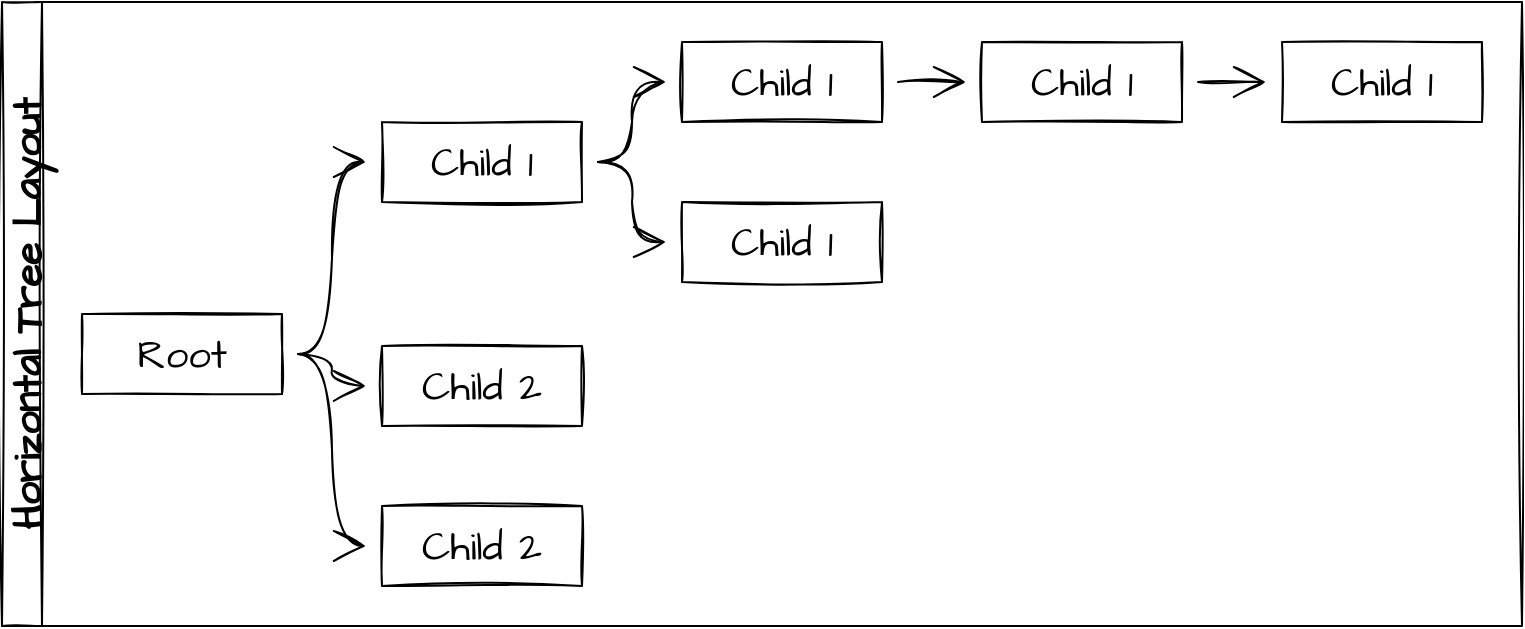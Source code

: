 <mxfile version="16.1.0" type="github">
  <diagram id="1puwQ60PruqutXqBWKcp" name="Page-1">
    <mxGraphModel dx="2046" dy="632" grid="0" gridSize="10" guides="1" tooltips="1" connect="1" arrows="1" fold="1" page="0" pageScale="1" pageWidth="827" pageHeight="1169" math="0" shadow="0">
      <root>
        <mxCell id="0" />
        <mxCell id="1" parent="0" />
        <mxCell id="jY6PQ6vpI0LhDQbDMkJX-2" value="Horizontal Tree Layout" style="swimlane;startSize=20;horizontal=0;childLayout=treeLayout;horizontalTree=1;resizable=0;containerType=tree;sketch=1;hachureGap=4;fontFamily=Architects Daughter;fontSource=https%3A%2F%2Ffonts.googleapis.com%2Fcss%3Ffamily%3DArchitects%2BDaughter;fontSize=20;" parent="1" vertex="1">
          <mxGeometry x="-421" y="141" width="760" height="312" as="geometry" />
        </mxCell>
        <mxCell id="jY6PQ6vpI0LhDQbDMkJX-3" value="Root" style="whiteSpace=wrap;html=1;sketch=1;hachureGap=4;fontFamily=Architects Daughter;fontSource=https%3A%2F%2Ffonts.googleapis.com%2Fcss%3Ffamily%3DArchitects%2BDaughter;fontSize=20;" parent="jY6PQ6vpI0LhDQbDMkJX-2" vertex="1">
          <mxGeometry x="40" y="156" width="100" height="40" as="geometry" />
        </mxCell>
        <mxCell id="jY6PQ6vpI0LhDQbDMkJX-4" value="Child 1" style="whiteSpace=wrap;html=1;sketch=1;hachureGap=4;fontFamily=Architects Daughter;fontSource=https%3A%2F%2Ffonts.googleapis.com%2Fcss%3Ffamily%3DArchitects%2BDaughter;fontSize=20;" parent="jY6PQ6vpI0LhDQbDMkJX-2" vertex="1">
          <mxGeometry x="190" y="60" width="100" height="40" as="geometry" />
        </mxCell>
        <mxCell id="jY6PQ6vpI0LhDQbDMkJX-5" value="" style="edgeStyle=elbowEdgeStyle;elbow=horizontal;html=1;rounded=0;sketch=1;hachureGap=4;fontFamily=Architects Daughter;fontSource=https%3A%2F%2Ffonts.googleapis.com%2Fcss%3Ffamily%3DArchitects%2BDaughter;fontSize=16;endArrow=open;startSize=14;endSize=14;sourcePerimeterSpacing=8;targetPerimeterSpacing=8;curved=1;" parent="jY6PQ6vpI0LhDQbDMkJX-2" source="jY6PQ6vpI0LhDQbDMkJX-3" target="jY6PQ6vpI0LhDQbDMkJX-4" edge="1">
          <mxGeometry relative="1" as="geometry" />
        </mxCell>
        <mxCell id="jY6PQ6vpI0LhDQbDMkJX-6" value="Child 2" style="whiteSpace=wrap;html=1;sketch=1;hachureGap=4;fontFamily=Architects Daughter;fontSource=https%3A%2F%2Ffonts.googleapis.com%2Fcss%3Ffamily%3DArchitects%2BDaughter;fontSize=20;" parent="jY6PQ6vpI0LhDQbDMkJX-2" vertex="1">
          <mxGeometry x="190" y="172" width="100" height="40" as="geometry" />
        </mxCell>
        <mxCell id="jY6PQ6vpI0LhDQbDMkJX-7" value="" style="edgeStyle=elbowEdgeStyle;elbow=horizontal;html=1;rounded=0;sketch=1;hachureGap=4;fontFamily=Architects Daughter;fontSource=https%3A%2F%2Ffonts.googleapis.com%2Fcss%3Ffamily%3DArchitects%2BDaughter;fontSize=16;endArrow=open;startSize=14;endSize=14;sourcePerimeterSpacing=8;targetPerimeterSpacing=8;curved=1;" parent="jY6PQ6vpI0LhDQbDMkJX-2" source="jY6PQ6vpI0LhDQbDMkJX-3" target="jY6PQ6vpI0LhDQbDMkJX-6" edge="1">
          <mxGeometry relative="1" as="geometry" />
        </mxCell>
        <mxCell id="jY6PQ6vpI0LhDQbDMkJX-8" value="" style="edgeStyle=elbowEdgeStyle;elbow=horizontal;html=1;rounded=0;sketch=1;hachureGap=4;fontFamily=Architects Daughter;fontSource=https%3A%2F%2Ffonts.googleapis.com%2Fcss%3Ffamily%3DArchitects%2BDaughter;fontSize=16;endArrow=open;startSize=14;endSize=14;sourcePerimeterSpacing=8;targetPerimeterSpacing=8;curved=1;" parent="jY6PQ6vpI0LhDQbDMkJX-2" source="jY6PQ6vpI0LhDQbDMkJX-4" target="jY6PQ6vpI0LhDQbDMkJX-9" edge="1">
          <mxGeometry relative="1" as="geometry">
            <mxPoint x="-273" y="85" as="sourcePoint" />
          </mxGeometry>
        </mxCell>
        <mxCell id="jY6PQ6vpI0LhDQbDMkJX-9" value="Child 1" style="whiteSpace=wrap;html=1;sketch=1;hachureGap=4;fontFamily=Architects Daughter;fontSource=https%3A%2F%2Ffonts.googleapis.com%2Fcss%3Ffamily%3DArchitects%2BDaughter;fontSize=20;" parent="jY6PQ6vpI0LhDQbDMkJX-2" vertex="1">
          <mxGeometry x="340" y="20" width="100" height="40" as="geometry" />
        </mxCell>
        <mxCell id="jY6PQ6vpI0LhDQbDMkJX-10" value="" style="edgeStyle=elbowEdgeStyle;elbow=horizontal;html=1;rounded=0;sketch=1;hachureGap=4;fontFamily=Architects Daughter;fontSource=https%3A%2F%2Ffonts.googleapis.com%2Fcss%3Ffamily%3DArchitects%2BDaughter;fontSize=16;endArrow=open;startSize=14;endSize=14;sourcePerimeterSpacing=8;targetPerimeterSpacing=8;curved=1;" parent="jY6PQ6vpI0LhDQbDMkJX-2" source="jY6PQ6vpI0LhDQbDMkJX-4" target="jY6PQ6vpI0LhDQbDMkJX-11" edge="1">
          <mxGeometry relative="1" as="geometry">
            <mxPoint x="-123" y="45" as="sourcePoint" />
          </mxGeometry>
        </mxCell>
        <mxCell id="jY6PQ6vpI0LhDQbDMkJX-11" value="Child 1" style="whiteSpace=wrap;html=1;sketch=1;hachureGap=4;fontFamily=Architects Daughter;fontSource=https%3A%2F%2Ffonts.googleapis.com%2Fcss%3Ffamily%3DArchitects%2BDaughter;fontSize=20;" parent="jY6PQ6vpI0LhDQbDMkJX-2" vertex="1">
          <mxGeometry x="340" y="100" width="100" height="40" as="geometry" />
        </mxCell>
        <mxCell id="jY6PQ6vpI0LhDQbDMkJX-12" value="" style="edgeStyle=elbowEdgeStyle;elbow=horizontal;html=1;rounded=0;sketch=1;hachureGap=4;fontFamily=Architects Daughter;fontSource=https%3A%2F%2Ffonts.googleapis.com%2Fcss%3Ffamily%3DArchitects%2BDaughter;fontSize=16;endArrow=open;startSize=14;endSize=14;sourcePerimeterSpacing=8;targetPerimeterSpacing=8;curved=1;" parent="jY6PQ6vpI0LhDQbDMkJX-2" source="jY6PQ6vpI0LhDQbDMkJX-3" target="jY6PQ6vpI0LhDQbDMkJX-13" edge="1">
          <mxGeometry relative="1" as="geometry">
            <mxPoint x="-273" y="181" as="sourcePoint" />
          </mxGeometry>
        </mxCell>
        <mxCell id="jY6PQ6vpI0LhDQbDMkJX-13" value="Child 2" style="whiteSpace=wrap;html=1;sketch=1;hachureGap=4;fontFamily=Architects Daughter;fontSource=https%3A%2F%2Ffonts.googleapis.com%2Fcss%3Ffamily%3DArchitects%2BDaughter;fontSize=20;" parent="jY6PQ6vpI0LhDQbDMkJX-2" vertex="1">
          <mxGeometry x="190" y="252" width="100" height="40" as="geometry" />
        </mxCell>
        <mxCell id="jY6PQ6vpI0LhDQbDMkJX-14" value="" style="edgeStyle=elbowEdgeStyle;elbow=horizontal;html=1;rounded=0;sketch=1;hachureGap=4;fontFamily=Architects Daughter;fontSource=https%3A%2F%2Ffonts.googleapis.com%2Fcss%3Ffamily%3DArchitects%2BDaughter;fontSize=16;endArrow=open;startSize=14;endSize=14;sourcePerimeterSpacing=8;targetPerimeterSpacing=8;curved=1;" parent="jY6PQ6vpI0LhDQbDMkJX-2" source="jY6PQ6vpI0LhDQbDMkJX-9" target="jY6PQ6vpI0LhDQbDMkJX-15" edge="1">
          <mxGeometry relative="1" as="geometry">
            <mxPoint x="-123" y="221" as="sourcePoint" />
          </mxGeometry>
        </mxCell>
        <mxCell id="jY6PQ6vpI0LhDQbDMkJX-15" value="Child 1" style="whiteSpace=wrap;html=1;sketch=1;hachureGap=4;fontFamily=Architects Daughter;fontSource=https%3A%2F%2Ffonts.googleapis.com%2Fcss%3Ffamily%3DArchitects%2BDaughter;fontSize=20;" parent="jY6PQ6vpI0LhDQbDMkJX-2" vertex="1">
          <mxGeometry x="490" y="20" width="100" height="40" as="geometry" />
        </mxCell>
        <mxCell id="jY6PQ6vpI0LhDQbDMkJX-16" value="" style="edgeStyle=elbowEdgeStyle;elbow=horizontal;html=1;rounded=0;sketch=1;hachureGap=4;fontFamily=Architects Daughter;fontSource=https%3A%2F%2Ffonts.googleapis.com%2Fcss%3Ffamily%3DArchitects%2BDaughter;fontSize=16;endArrow=open;startSize=14;endSize=14;sourcePerimeterSpacing=8;targetPerimeterSpacing=8;curved=1;" parent="jY6PQ6vpI0LhDQbDMkJX-2" source="jY6PQ6vpI0LhDQbDMkJX-15" target="jY6PQ6vpI0LhDQbDMkJX-17" edge="1">
          <mxGeometry relative="1" as="geometry">
            <mxPoint x="27" y="181" as="sourcePoint" />
          </mxGeometry>
        </mxCell>
        <mxCell id="jY6PQ6vpI0LhDQbDMkJX-17" value="Child 1" style="whiteSpace=wrap;html=1;sketch=1;hachureGap=4;fontFamily=Architects Daughter;fontSource=https%3A%2F%2Ffonts.googleapis.com%2Fcss%3Ffamily%3DArchitects%2BDaughter;fontSize=20;" parent="jY6PQ6vpI0LhDQbDMkJX-2" vertex="1">
          <mxGeometry x="640" y="20" width="100" height="40" as="geometry" />
        </mxCell>
      </root>
    </mxGraphModel>
  </diagram>
</mxfile>
